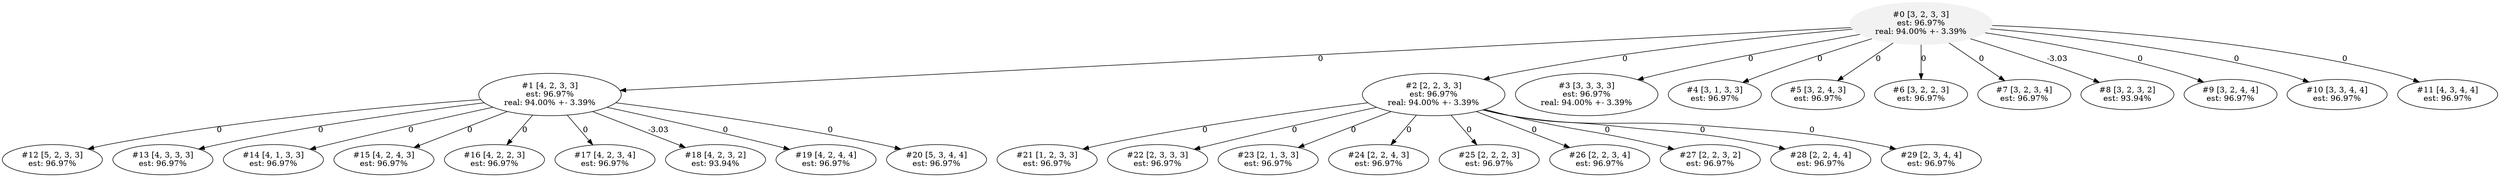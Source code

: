 /* Machine generated dot file */

digraph G { 

/*  node 0:  */
node_0 [label="#0 [3, 2, 3, 3]\nest: 96.97%\nreal: 94.00% +- 3.39%",style=filled,color=gray95]
node_0->node_1 [label="0"] 
node_0->node_2 [label="0"] 
node_0->node_3 [label="0"] 
node_0->node_4 [label="0"] 
node_0->node_5 [label="0"] 
node_0->node_6 [label="0"] 
node_0->node_7 [label="0"] 
node_0->node_8 [label="-3.03"] 
node_0->node_9 [label="0"] 
node_0->node_10 [label="0"] 
node_0->node_11 [label="0"] 
/*  node 1:  */
node_1 [label="#1 [4, 2, 3, 3]\nest: 96.97%\nreal: 94.00% +- 3.39%"]
node_1->node_12 [label="0"] 
node_1->node_13 [label="0"] 
node_1->node_14 [label="0"] 
node_1->node_15 [label="0"] 
node_1->node_16 [label="0"] 
node_1->node_17 [label="0"] 
node_1->node_18 [label="-3.03"] 
node_1->node_19 [label="0"] 
node_1->node_20 [label="0"] 
/*  node 2:  */
node_2 [label="#2 [2, 2, 3, 3]\nest: 96.97%\nreal: 94.00% +- 3.39%"]
node_2->node_21 [label="0"] 
node_2->node_22 [label="0"] 
node_2->node_23 [label="0"] 
node_2->node_24 [label="0"] 
node_2->node_25 [label="0"] 
node_2->node_26 [label="0"] 
node_2->node_27 [label="0"] 
node_2->node_28 [label="0"] 
node_2->node_29 [label="0"] 
/*  node 3:  */
node_3 [label="#3 [3, 3, 3, 3]\nest: 96.97%\nreal: 94.00% +- 3.39%"]
/*  node 4:  */
node_4 [label="#4 [3, 1, 3, 3]\nest: 96.97%"]
/*  node 5:  */
node_5 [label="#5 [3, 2, 4, 3]\nest: 96.97%"]
/*  node 6:  */
node_6 [label="#6 [3, 2, 2, 3]\nest: 96.97%"]
/*  node 7:  */
node_7 [label="#7 [3, 2, 3, 4]\nest: 96.97%"]
/*  node 8:  */
node_8 [label="#8 [3, 2, 3, 2]\nest: 93.94%"]
/*  node 9:  */
node_9 [label="#9 [3, 2, 4, 4]\nest: 96.97%"]
/*  node 10:  */
node_10 [label="#10 [3, 3, 4, 4]\nest: 96.97%"]
/*  node 11:  */
node_11 [label="#11 [4, 3, 4, 4]\nest: 96.97%"]
/*  node 12:  */
node_12 [label="#12 [5, 2, 3, 3]\nest: 96.97%"]
/*  node 13:  */
node_13 [label="#13 [4, 3, 3, 3]\nest: 96.97%"]
/*  node 14:  */
node_14 [label="#14 [4, 1, 3, 3]\nest: 96.97%"]
/*  node 15:  */
node_15 [label="#15 [4, 2, 4, 3]\nest: 96.97%"]
/*  node 16:  */
node_16 [label="#16 [4, 2, 2, 3]\nest: 96.97%"]
/*  node 17:  */
node_17 [label="#17 [4, 2, 3, 4]\nest: 96.97%"]
/*  node 18:  */
node_18 [label="#18 [4, 2, 3, 2]\nest: 93.94%"]
/*  node 19:  */
node_19 [label="#19 [4, 2, 4, 4]\nest: 96.97%"]
/*  node 20:  */
node_20 [label="#20 [5, 3, 4, 4]\nest: 96.97%"]
/*  node 21:  */
node_21 [label="#21 [1, 2, 3, 3]\nest: 96.97%"]
/*  node 22:  */
node_22 [label="#22 [2, 3, 3, 3]\nest: 96.97%"]
/*  node 23:  */
node_23 [label="#23 [2, 1, 3, 3]\nest: 96.97%"]
/*  node 24:  */
node_24 [label="#24 [2, 2, 4, 3]\nest: 96.97%"]
/*  node 25:  */
node_25 [label="#25 [2, 2, 2, 3]\nest: 96.97%"]
/*  node 26:  */
node_26 [label="#26 [2, 2, 3, 4]\nest: 96.97%"]
/*  node 27:  */
node_27 [label="#27 [2, 2, 3, 2]\nest: 96.97%"]
/*  node 28:  */
node_28 [label="#28 [2, 2, 4, 4]\nest: 96.97%"]
/*  node 29:  */
node_29 [label="#29 [2, 3, 4, 4]\nest: 96.97%"]
}
